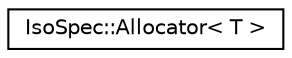 digraph "Graphical Class Hierarchy"
{
  edge [fontname="Helvetica",fontsize="10",labelfontname="Helvetica",labelfontsize="10"];
  node [fontname="Helvetica",fontsize="10",shape=record];
  rankdir="LR";
  Node0 [label="IsoSpec::Allocator\< T \>",height=0.2,width=0.4,color="black", fillcolor="white", style="filled",URL="$class_iso_spec_1_1_allocator.html"];
}
